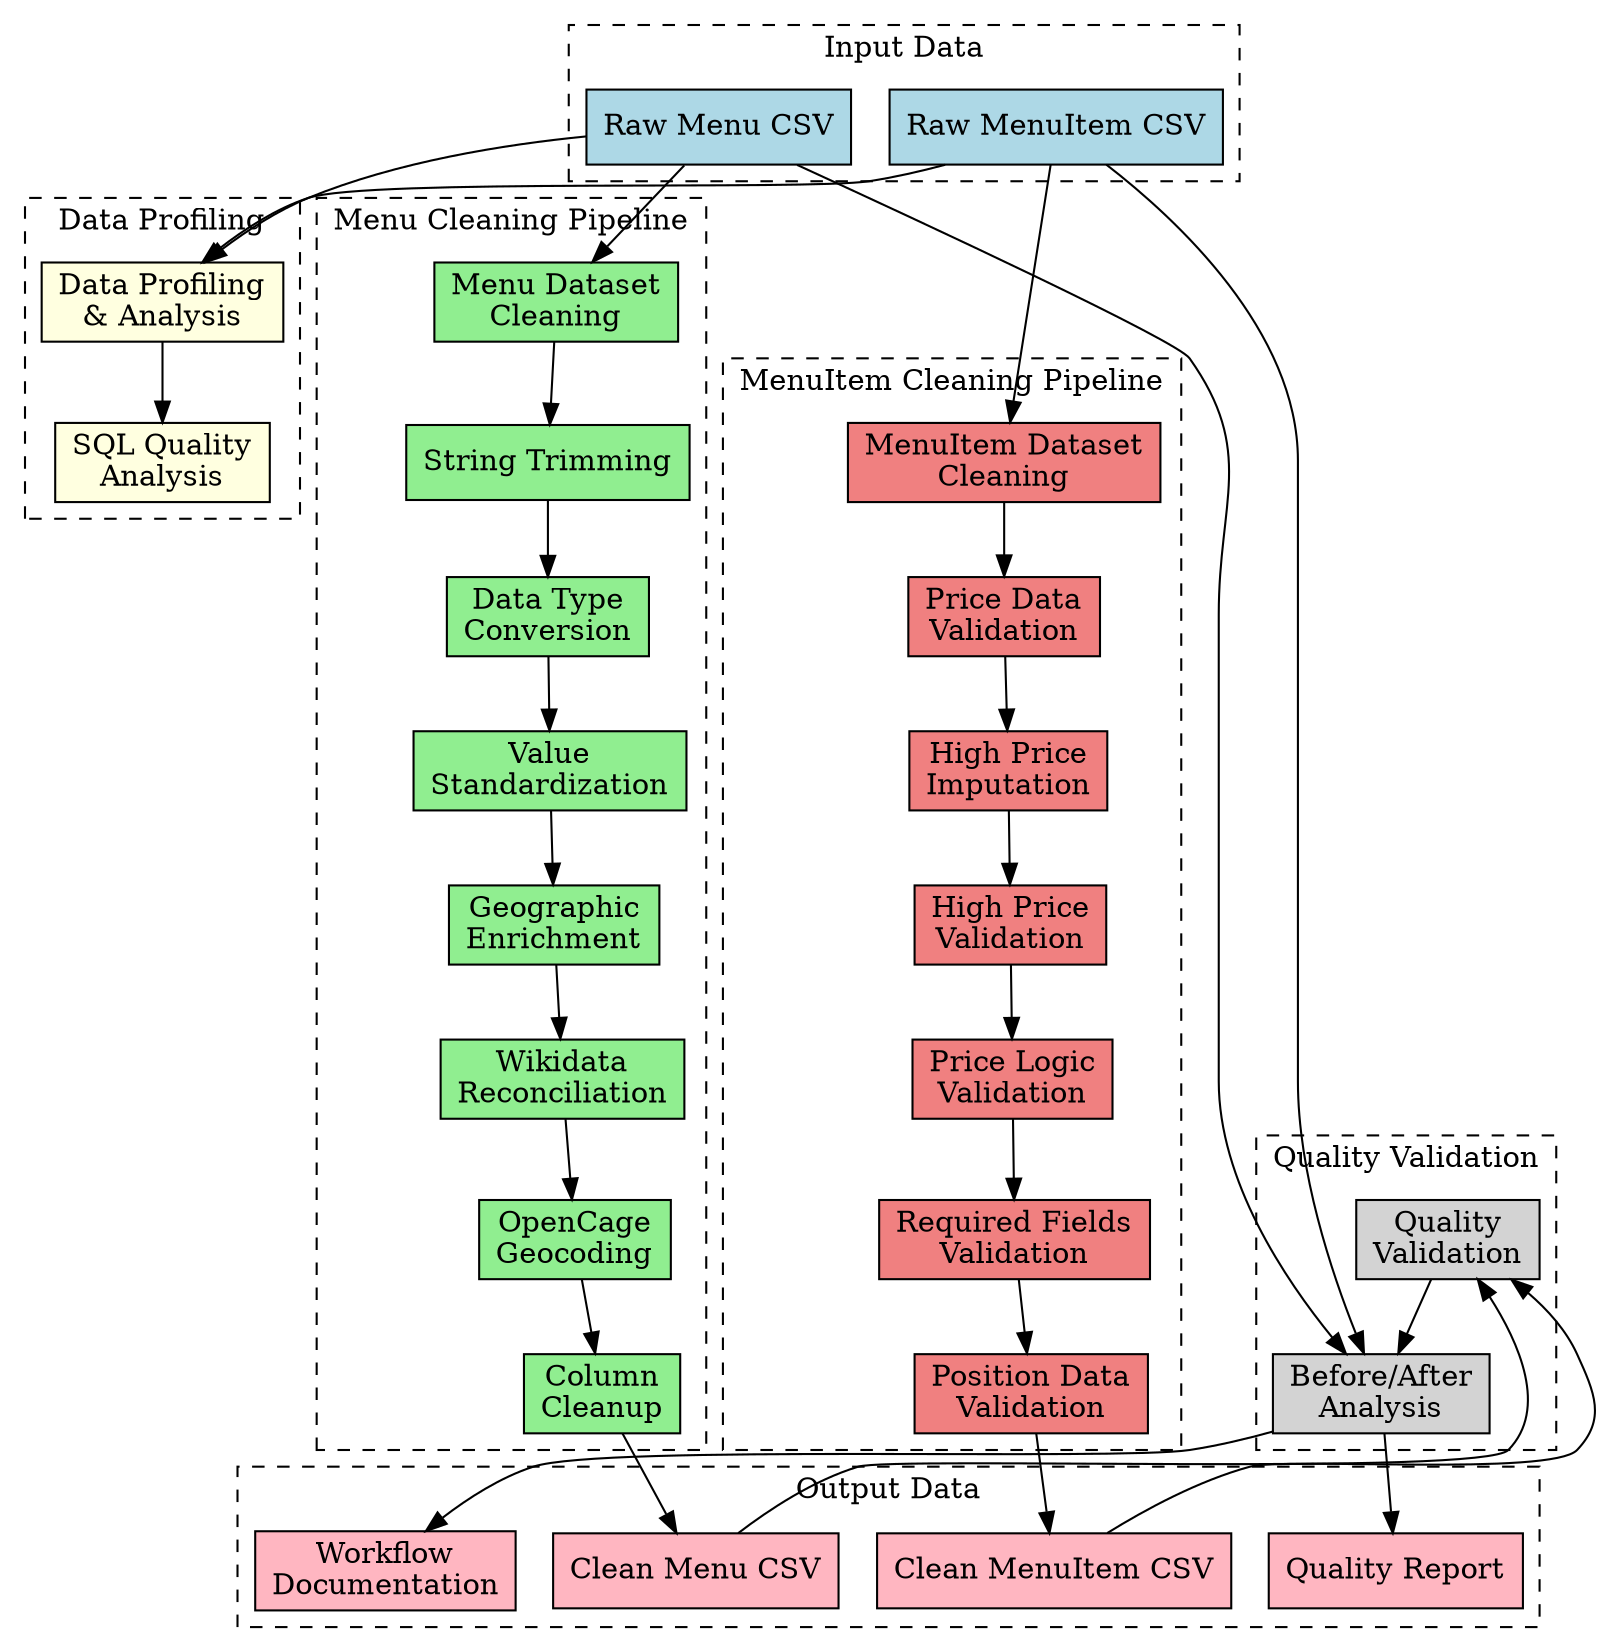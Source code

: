 digraph NYPL_Data_Cleaning_Workflow {
    rankdir=TB;
    node [shape=box, style=filled];
    
    raw_menu_csv [label="Raw Menu CSV", fillcolor=lightblue];
    raw_menuitem_csv [label="Raw MenuItem CSV", fillcolor=lightblue];
    
    profiling [label="Data Profiling\n& Analysis", fillcolor=lightyellow];
    sql_analysis [label="SQL Quality\nAnalysis", fillcolor=lightyellow];
    
    menu_cleaning [label="Menu Dataset\nCleaning", fillcolor=lightgreen];
    string_trim [label="String Trimming", fillcolor=lightgreen];
    type_convert [label="Data Type\nConversion", fillcolor=lightgreen];
    value_std [label="Value\nStandardization", fillcolor=lightgreen];
    geo_enrich [label="Geographic\nEnrichment", fillcolor=lightgreen];
    wikidata [label="Wikidata\nReconciliation", fillcolor=lightgreen];
    opencage [label="OpenCage\nGeocoding", fillcolor=lightgreen];
    column_cleanup [label="Column\nCleanup", fillcolor=lightgreen];
    
    menuitem_cleaning [label="MenuItem Dataset\nCleaning", fillcolor=lightcoral];
    price_valid [label="Price Data\nValidation", fillcolor=lightcoral];
    price_impute [label="High Price\nImputation", fillcolor=lightcoral];
    high_price_valid [label="High Price\nValidation", fillcolor=lightcoral];
    price_logic [label="Price Logic\nValidation", fillcolor=lightcoral];
    field_valid [label="Required Fields\nValidation", fillcolor=lightcoral];
    position_valid [label="Position Data\nValidation", fillcolor=lightcoral];
    
    quality_valid [label="Quality\nValidation", fillcolor=lightgray];
    before_after [label="Before/After\nAnalysis", fillcolor=lightgray];
    
    clean_menu_csv [label="Clean Menu CSV", fillcolor=lightpink];
    clean_menuitem_csv [label="Clean MenuItem CSV", fillcolor=lightpink];
    quality_report [label="Quality Report", fillcolor=lightpink];
    workflow_doc [label="Workflow\nDocumentation", fillcolor=lightpink];
    
    raw_menu_csv -> profiling;
    raw_menuitem_csv -> profiling;
    profiling -> sql_analysis;
    
    raw_menu_csv -> menu_cleaning;
    menu_cleaning -> string_trim;
    string_trim -> type_convert;
    type_convert -> value_std;
    value_std -> geo_enrich;
    geo_enrich -> wikidata;
    wikidata -> opencage;
    opencage -> column_cleanup;
    column_cleanup -> clean_menu_csv;
    
    raw_menuitem_csv -> menuitem_cleaning;
    menuitem_cleaning -> price_valid;
    price_valid -> price_impute;
    price_impute -> high_price_valid;
    high_price_valid -> price_logic;
    price_logic -> field_valid;
    field_valid -> position_valid;
    position_valid -> clean_menuitem_csv;
    
    clean_menu_csv -> quality_valid;
    clean_menuitem_csv -> quality_valid;
    quality_valid -> before_after;
    raw_menu_csv -> before_after;
    raw_menuitem_csv -> before_after;
    
    before_after -> quality_report;
    before_after -> workflow_doc;
    
    subgraph cluster_input {
        label="Input Data";
        style=dashed;
        raw_menu_csv;
        raw_menuitem_csv;
    }
    
    subgraph cluster_profiling {
        label="Data Profiling";
        style=dashed;
        profiling;
        sql_analysis;
    }
    
    subgraph cluster_menu_clean {
        label="Menu Cleaning Pipeline";
        style=dashed;
        menu_cleaning;
        string_trim;
        type_convert;
        value_std;
        geo_enrich;
        wikidata;
        opencage;
        column_cleanup;
    }
    
    subgraph cluster_menuitem_clean {
        label="MenuItem Cleaning Pipeline";
        style=dashed;
        menuitem_cleaning;
        price_valid;
        price_impute;
        high_price_valid;
        price_logic;
        field_valid;
        position_valid;
    }
    
    subgraph cluster_validation {
        label="Quality Validation";
        style=dashed;
        quality_valid;
        before_after;
    }
    
    subgraph cluster_output {
        label="Output Data";
        style=dashed;
        clean_menu_csv;
        clean_menuitem_csv;
        quality_report;
        workflow_doc;
    }
}
